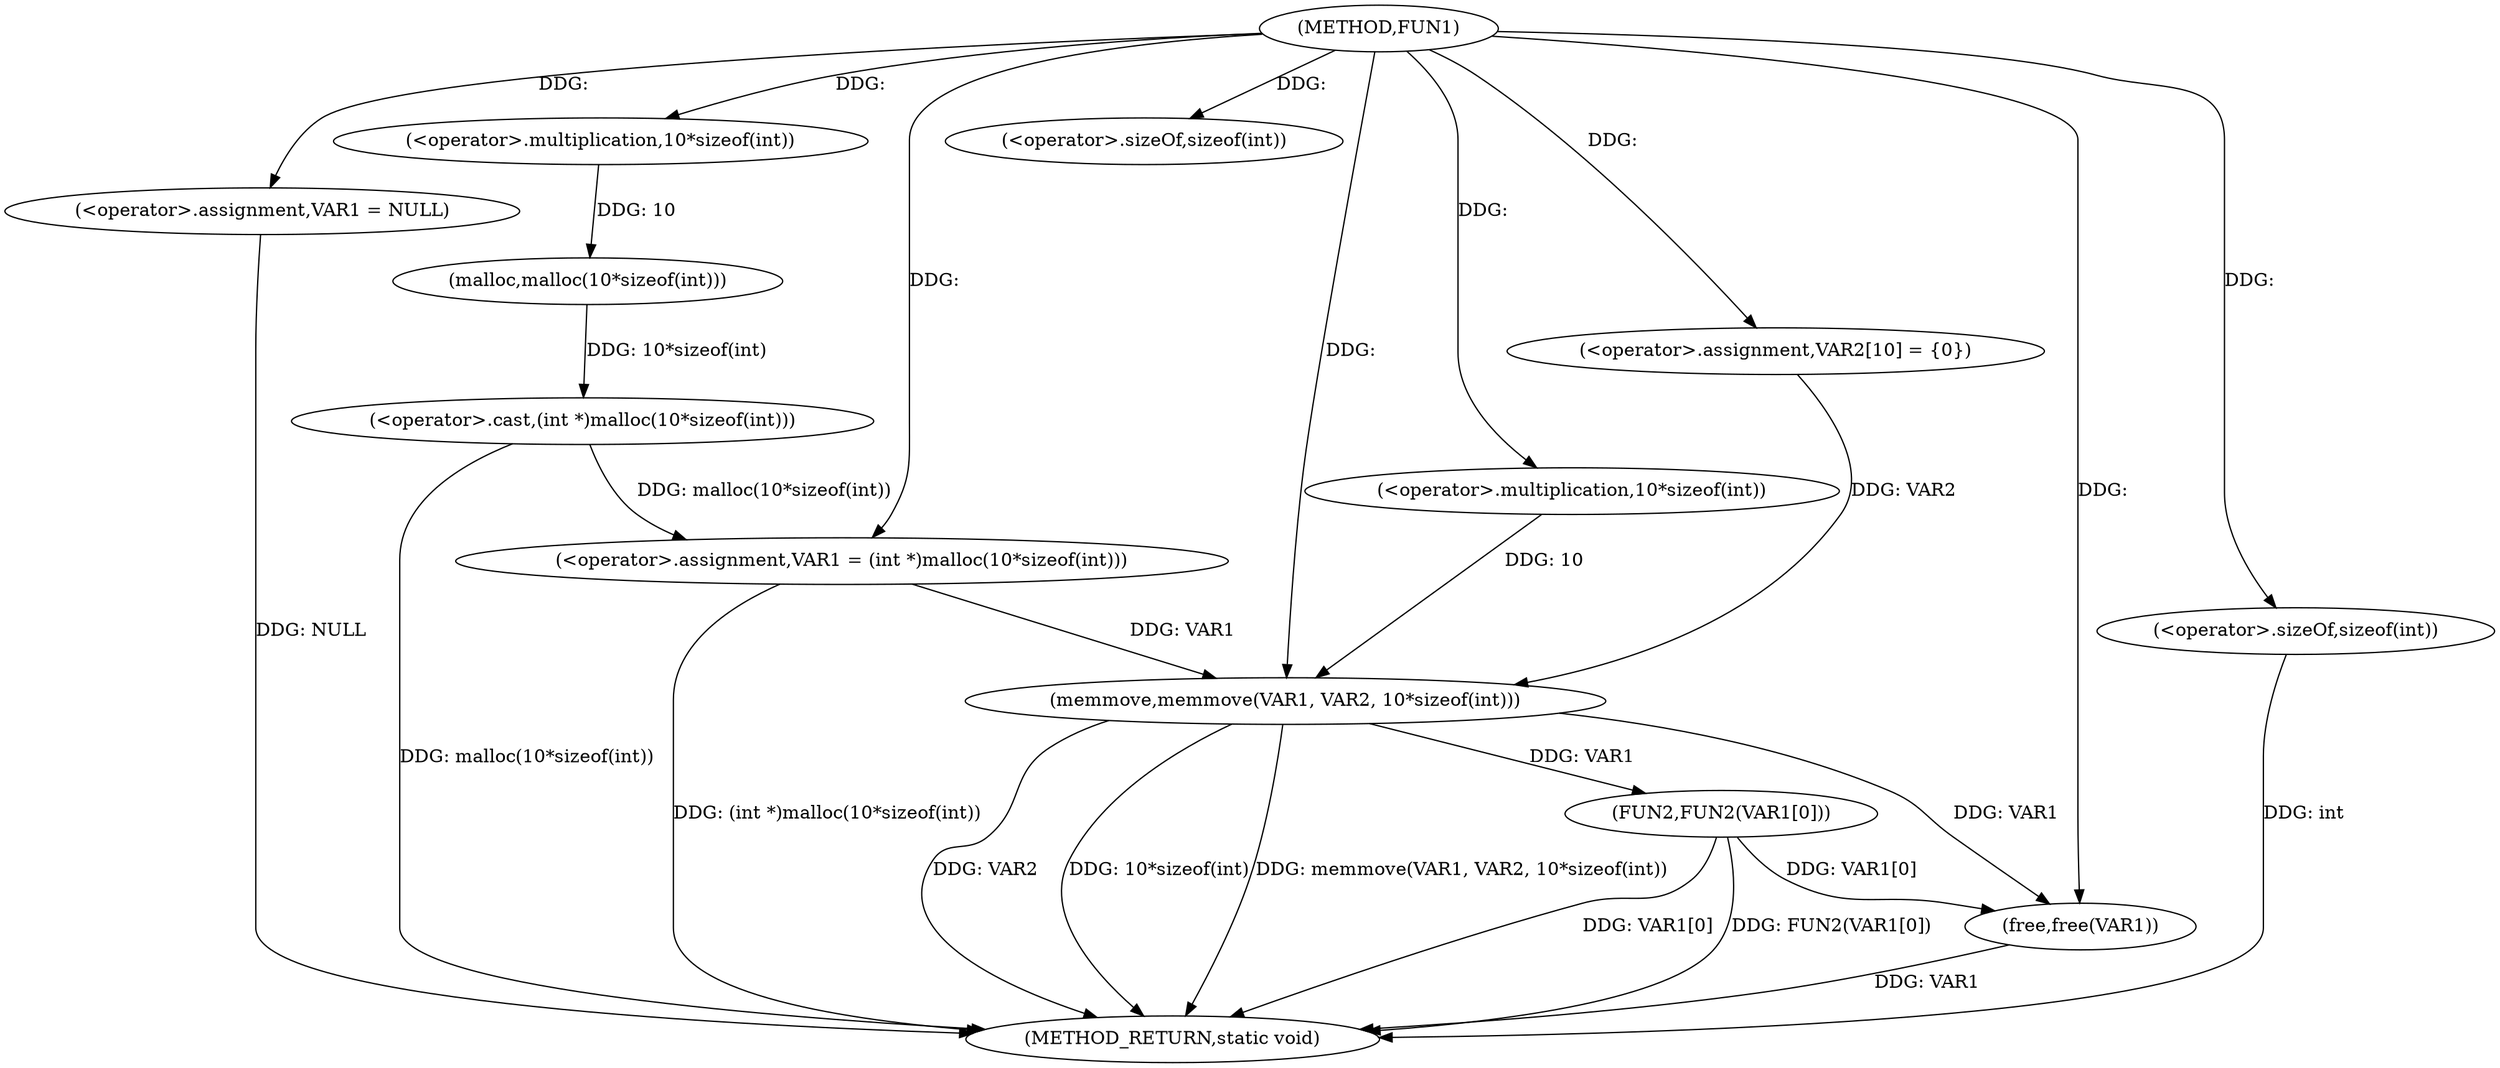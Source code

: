 digraph FUN1 {  
"1000100" [label = "(METHOD,FUN1)" ]
"1000132" [label = "(METHOD_RETURN,static void)" ]
"1000103" [label = "(<operator>.assignment,VAR1 = NULL)" ]
"1000106" [label = "(<operator>.assignment,VAR1 = (int *)malloc(10*sizeof(int)))" ]
"1000108" [label = "(<operator>.cast,(int *)malloc(10*sizeof(int)))" ]
"1000110" [label = "(malloc,malloc(10*sizeof(int)))" ]
"1000111" [label = "(<operator>.multiplication,10*sizeof(int))" ]
"1000113" [label = "(<operator>.sizeOf,sizeof(int))" ]
"1000117" [label = "(<operator>.assignment,VAR2[10] = {0})" ]
"1000119" [label = "(memmove,memmove(VAR1, VAR2, 10*sizeof(int)))" ]
"1000122" [label = "(<operator>.multiplication,10*sizeof(int))" ]
"1000124" [label = "(<operator>.sizeOf,sizeof(int))" ]
"1000126" [label = "(FUN2,FUN2(VAR1[0]))" ]
"1000130" [label = "(free,free(VAR1))" ]
  "1000124" -> "1000132"  [ label = "DDG: int"] 
  "1000106" -> "1000132"  [ label = "DDG: (int *)malloc(10*sizeof(int))"] 
  "1000103" -> "1000132"  [ label = "DDG: NULL"] 
  "1000119" -> "1000132"  [ label = "DDG: VAR2"] 
  "1000126" -> "1000132"  [ label = "DDG: VAR1[0]"] 
  "1000108" -> "1000132"  [ label = "DDG: malloc(10*sizeof(int))"] 
  "1000119" -> "1000132"  [ label = "DDG: 10*sizeof(int)"] 
  "1000119" -> "1000132"  [ label = "DDG: memmove(VAR1, VAR2, 10*sizeof(int))"] 
  "1000126" -> "1000132"  [ label = "DDG: FUN2(VAR1[0])"] 
  "1000130" -> "1000132"  [ label = "DDG: VAR1"] 
  "1000100" -> "1000103"  [ label = "DDG: "] 
  "1000108" -> "1000106"  [ label = "DDG: malloc(10*sizeof(int))"] 
  "1000100" -> "1000106"  [ label = "DDG: "] 
  "1000110" -> "1000108"  [ label = "DDG: 10*sizeof(int)"] 
  "1000111" -> "1000110"  [ label = "DDG: 10"] 
  "1000100" -> "1000111"  [ label = "DDG: "] 
  "1000100" -> "1000113"  [ label = "DDG: "] 
  "1000100" -> "1000117"  [ label = "DDG: "] 
  "1000106" -> "1000119"  [ label = "DDG: VAR1"] 
  "1000100" -> "1000119"  [ label = "DDG: "] 
  "1000117" -> "1000119"  [ label = "DDG: VAR2"] 
  "1000122" -> "1000119"  [ label = "DDG: 10"] 
  "1000100" -> "1000122"  [ label = "DDG: "] 
  "1000100" -> "1000124"  [ label = "DDG: "] 
  "1000119" -> "1000126"  [ label = "DDG: VAR1"] 
  "1000126" -> "1000130"  [ label = "DDG: VAR1[0]"] 
  "1000119" -> "1000130"  [ label = "DDG: VAR1"] 
  "1000100" -> "1000130"  [ label = "DDG: "] 
}
